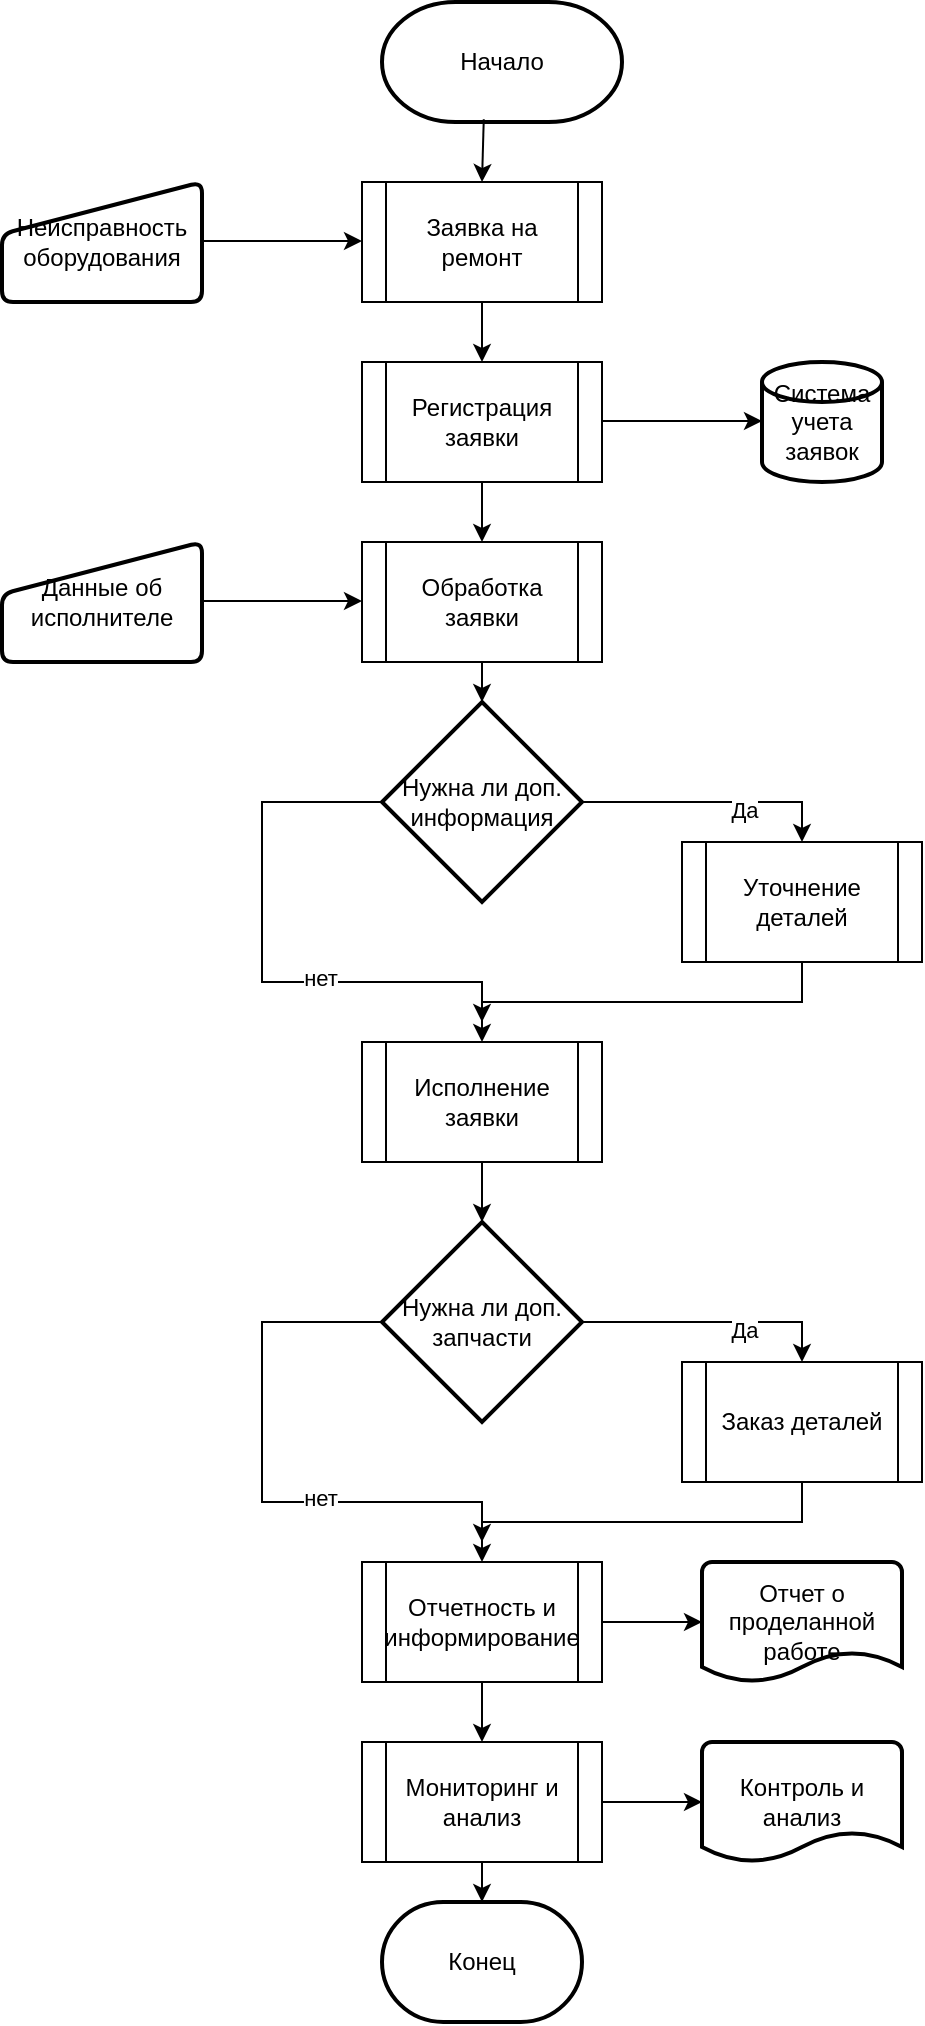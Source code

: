 <mxfile version="24.7.8">
  <diagram name="Страница — 1" id="P5WR6w7aT3Yd_RcJU_hF">
    <mxGraphModel dx="1036" dy="614" grid="1" gridSize="10" guides="1" tooltips="1" connect="1" arrows="1" fold="1" page="1" pageScale="1" pageWidth="827" pageHeight="1169" math="0" shadow="0">
      <root>
        <mxCell id="0" />
        <mxCell id="1" parent="0" />
        <mxCell id="4nF56dzLipQzrhasN0Lw-1" value="Неисправность&lt;div&gt;оборудования&lt;/div&gt;" style="html=1;strokeWidth=2;shape=manualInput;whiteSpace=wrap;rounded=1;size=26;arcSize=11;" vertex="1" parent="1">
          <mxGeometry x="130" y="180" width="100" height="60" as="geometry" />
        </mxCell>
        <mxCell id="4nF56dzLipQzrhasN0Lw-2" value="" style="endArrow=classic;html=1;rounded=0;" edge="1" parent="1">
          <mxGeometry width="50" height="50" relative="1" as="geometry">
            <mxPoint x="230" y="209.5" as="sourcePoint" />
            <mxPoint x="310" y="209.5" as="targetPoint" />
          </mxGeometry>
        </mxCell>
        <mxCell id="4nF56dzLipQzrhasN0Lw-3" value="Заявка на ремонт" style="shape=process;whiteSpace=wrap;html=1;backgroundOutline=1;" vertex="1" parent="1">
          <mxGeometry x="310" y="180" width="120" height="60" as="geometry" />
        </mxCell>
        <mxCell id="4nF56dzLipQzrhasN0Lw-4" value="Регистрация заявки" style="shape=process;whiteSpace=wrap;html=1;backgroundOutline=1;" vertex="1" parent="1">
          <mxGeometry x="310" y="270" width="120" height="60" as="geometry" />
        </mxCell>
        <mxCell id="4nF56dzLipQzrhasN0Lw-6" value="Система учета заявок" style="strokeWidth=2;html=1;shape=mxgraph.flowchart.database;whiteSpace=wrap;" vertex="1" parent="1">
          <mxGeometry x="510" y="270" width="60" height="60" as="geometry" />
        </mxCell>
        <mxCell id="4nF56dzLipQzrhasN0Lw-7" value="" style="endArrow=classic;html=1;rounded=0;" edge="1" parent="1">
          <mxGeometry width="50" height="50" relative="1" as="geometry">
            <mxPoint x="430" y="299.5" as="sourcePoint" />
            <mxPoint x="510" y="299.5" as="targetPoint" />
          </mxGeometry>
        </mxCell>
        <mxCell id="4nF56dzLipQzrhasN0Lw-8" value="Обработка заявки" style="shape=process;whiteSpace=wrap;html=1;backgroundOutline=1;" vertex="1" parent="1">
          <mxGeometry x="310" y="360" width="120" height="60" as="geometry" />
        </mxCell>
        <mxCell id="4nF56dzLipQzrhasN0Lw-10" value="" style="endArrow=classic;html=1;rounded=0;entryX=0.5;entryY=0;entryDx=0;entryDy=0;exitX=0.5;exitY=1;exitDx=0;exitDy=0;" edge="1" parent="1" source="4nF56dzLipQzrhasN0Lw-3" target="4nF56dzLipQzrhasN0Lw-4">
          <mxGeometry width="50" height="50" relative="1" as="geometry">
            <mxPoint x="390" y="240" as="sourcePoint" />
            <mxPoint x="440" y="190" as="targetPoint" />
          </mxGeometry>
        </mxCell>
        <mxCell id="4nF56dzLipQzrhasN0Lw-12" value="" style="endArrow=classic;html=1;rounded=0;exitX=0.5;exitY=1;exitDx=0;exitDy=0;entryX=0.5;entryY=0;entryDx=0;entryDy=0;" edge="1" parent="1" source="4nF56dzLipQzrhasN0Lw-4" target="4nF56dzLipQzrhasN0Lw-8">
          <mxGeometry width="50" height="50" relative="1" as="geometry">
            <mxPoint x="390" y="240" as="sourcePoint" />
            <mxPoint x="440" y="190" as="targetPoint" />
          </mxGeometry>
        </mxCell>
        <mxCell id="4nF56dzLipQzrhasN0Lw-13" value="Данные об исполнителе" style="html=1;strokeWidth=2;shape=manualInput;whiteSpace=wrap;rounded=1;size=26;arcSize=11;" vertex="1" parent="1">
          <mxGeometry x="130" y="360" width="100" height="60" as="geometry" />
        </mxCell>
        <mxCell id="4nF56dzLipQzrhasN0Lw-14" value="" style="endArrow=classic;html=1;rounded=0;" edge="1" parent="1">
          <mxGeometry width="50" height="50" relative="1" as="geometry">
            <mxPoint x="230" y="389.5" as="sourcePoint" />
            <mxPoint x="310" y="389.5" as="targetPoint" />
          </mxGeometry>
        </mxCell>
        <mxCell id="4nF56dzLipQzrhasN0Lw-15" value="Нужна ли доп. информация" style="strokeWidth=2;html=1;shape=mxgraph.flowchart.decision;whiteSpace=wrap;" vertex="1" parent="1">
          <mxGeometry x="320" y="440" width="100" height="100" as="geometry" />
        </mxCell>
        <mxCell id="4nF56dzLipQzrhasN0Lw-16" value="Уточнение деталей" style="shape=process;whiteSpace=wrap;html=1;backgroundOutline=1;" vertex="1" parent="1">
          <mxGeometry x="470" y="510" width="120" height="60" as="geometry" />
        </mxCell>
        <mxCell id="4nF56dzLipQzrhasN0Lw-17" value="" style="endArrow=classic;html=1;rounded=0;exitX=1;exitY=0.5;exitDx=0;exitDy=0;exitPerimeter=0;entryX=0.5;entryY=0;entryDx=0;entryDy=0;" edge="1" parent="1" source="4nF56dzLipQzrhasN0Lw-15" target="4nF56dzLipQzrhasN0Lw-16">
          <mxGeometry width="50" height="50" relative="1" as="geometry">
            <mxPoint x="390" y="350" as="sourcePoint" />
            <mxPoint x="440" y="300" as="targetPoint" />
            <Array as="points">
              <mxPoint x="530" y="490" />
            </Array>
          </mxGeometry>
        </mxCell>
        <mxCell id="4nF56dzLipQzrhasN0Lw-18" value="Да" style="edgeLabel;html=1;align=center;verticalAlign=middle;resizable=0;points=[];" vertex="1" connectable="0" parent="4nF56dzLipQzrhasN0Lw-17">
          <mxGeometry x="0.24" y="-4" relative="1" as="geometry">
            <mxPoint as="offset" />
          </mxGeometry>
        </mxCell>
        <mxCell id="4nF56dzLipQzrhasN0Lw-19" value="" style="endArrow=classic;html=1;rounded=0;exitX=0;exitY=0.5;exitDx=0;exitDy=0;exitPerimeter=0;" edge="1" parent="1" source="4nF56dzLipQzrhasN0Lw-15">
          <mxGeometry width="50" height="50" relative="1" as="geometry">
            <mxPoint x="390" y="550" as="sourcePoint" />
            <mxPoint x="370" y="600" as="targetPoint" />
            <Array as="points">
              <mxPoint x="260" y="490" />
              <mxPoint x="260" y="540" />
              <mxPoint x="260" y="580" />
              <mxPoint x="370" y="580" />
            </Array>
          </mxGeometry>
        </mxCell>
        <mxCell id="4nF56dzLipQzrhasN0Lw-22" value="нет" style="edgeLabel;html=1;align=center;verticalAlign=middle;resizable=0;points=[];" vertex="1" connectable="0" parent="4nF56dzLipQzrhasN0Lw-19">
          <mxGeometry x="0.277" y="2" relative="1" as="geometry">
            <mxPoint as="offset" />
          </mxGeometry>
        </mxCell>
        <mxCell id="4nF56dzLipQzrhasN0Lw-20" value="Исполнение заявки" style="shape=process;whiteSpace=wrap;html=1;backgroundOutline=1;" vertex="1" parent="1">
          <mxGeometry x="310" y="610" width="120" height="60" as="geometry" />
        </mxCell>
        <mxCell id="4nF56dzLipQzrhasN0Lw-21" value="" style="endArrow=classic;html=1;rounded=0;exitX=0.5;exitY=1;exitDx=0;exitDy=0;entryX=0.5;entryY=0;entryDx=0;entryDy=0;" edge="1" parent="1" source="4nF56dzLipQzrhasN0Lw-16" target="4nF56dzLipQzrhasN0Lw-20">
          <mxGeometry width="50" height="50" relative="1" as="geometry">
            <mxPoint x="390" y="550" as="sourcePoint" />
            <mxPoint x="440" y="500" as="targetPoint" />
            <Array as="points">
              <mxPoint x="530" y="590" />
              <mxPoint x="370" y="590" />
            </Array>
          </mxGeometry>
        </mxCell>
        <mxCell id="4nF56dzLipQzrhasN0Lw-23" value="" style="endArrow=classic;html=1;rounded=0;exitX=0.5;exitY=1;exitDx=0;exitDy=0;entryX=0.5;entryY=0;entryDx=0;entryDy=0;entryPerimeter=0;" edge="1" parent="1" source="4nF56dzLipQzrhasN0Lw-8" target="4nF56dzLipQzrhasN0Lw-15">
          <mxGeometry width="50" height="50" relative="1" as="geometry">
            <mxPoint x="390" y="550" as="sourcePoint" />
            <mxPoint x="440" y="500" as="targetPoint" />
          </mxGeometry>
        </mxCell>
        <mxCell id="4nF56dzLipQzrhasN0Lw-28" value="Нужна ли доп. запчасти" style="strokeWidth=2;html=1;shape=mxgraph.flowchart.decision;whiteSpace=wrap;" vertex="1" parent="1">
          <mxGeometry x="320" y="700" width="100" height="100" as="geometry" />
        </mxCell>
        <mxCell id="4nF56dzLipQzrhasN0Lw-29" value="Заказ деталей" style="shape=process;whiteSpace=wrap;html=1;backgroundOutline=1;" vertex="1" parent="1">
          <mxGeometry x="470" y="770" width="120" height="60" as="geometry" />
        </mxCell>
        <mxCell id="4nF56dzLipQzrhasN0Lw-30" value="" style="endArrow=classic;html=1;rounded=0;exitX=1;exitY=0.5;exitDx=0;exitDy=0;exitPerimeter=0;entryX=0.5;entryY=0;entryDx=0;entryDy=0;" edge="1" parent="1" source="4nF56dzLipQzrhasN0Lw-28" target="4nF56dzLipQzrhasN0Lw-29">
          <mxGeometry width="50" height="50" relative="1" as="geometry">
            <mxPoint x="390" y="610" as="sourcePoint" />
            <mxPoint x="440" y="560" as="targetPoint" />
            <Array as="points">
              <mxPoint x="530" y="750" />
            </Array>
          </mxGeometry>
        </mxCell>
        <mxCell id="4nF56dzLipQzrhasN0Lw-31" value="Да" style="edgeLabel;html=1;align=center;verticalAlign=middle;resizable=0;points=[];" vertex="1" connectable="0" parent="4nF56dzLipQzrhasN0Lw-30">
          <mxGeometry x="0.24" y="-4" relative="1" as="geometry">
            <mxPoint as="offset" />
          </mxGeometry>
        </mxCell>
        <mxCell id="4nF56dzLipQzrhasN0Lw-32" value="" style="endArrow=classic;html=1;rounded=0;exitX=0;exitY=0.5;exitDx=0;exitDy=0;exitPerimeter=0;" edge="1" parent="1" source="4nF56dzLipQzrhasN0Lw-28">
          <mxGeometry width="50" height="50" relative="1" as="geometry">
            <mxPoint x="390" y="810" as="sourcePoint" />
            <mxPoint x="370" y="860" as="targetPoint" />
            <Array as="points">
              <mxPoint x="260" y="750" />
              <mxPoint x="260" y="800" />
              <mxPoint x="260" y="840" />
              <mxPoint x="370" y="840" />
            </Array>
          </mxGeometry>
        </mxCell>
        <mxCell id="4nF56dzLipQzrhasN0Lw-33" value="нет" style="edgeLabel;html=1;align=center;verticalAlign=middle;resizable=0;points=[];" vertex="1" connectable="0" parent="4nF56dzLipQzrhasN0Lw-32">
          <mxGeometry x="0.277" y="2" relative="1" as="geometry">
            <mxPoint as="offset" />
          </mxGeometry>
        </mxCell>
        <mxCell id="4nF56dzLipQzrhasN0Lw-34" value="Отчетность и информирование" style="shape=process;whiteSpace=wrap;html=1;backgroundOutline=1;" vertex="1" parent="1">
          <mxGeometry x="310" y="870" width="120" height="60" as="geometry" />
        </mxCell>
        <mxCell id="4nF56dzLipQzrhasN0Lw-35" value="" style="endArrow=classic;html=1;rounded=0;exitX=0.5;exitY=1;exitDx=0;exitDy=0;entryX=0.5;entryY=0;entryDx=0;entryDy=0;" edge="1" parent="1" source="4nF56dzLipQzrhasN0Lw-29" target="4nF56dzLipQzrhasN0Lw-34">
          <mxGeometry width="50" height="50" relative="1" as="geometry">
            <mxPoint x="390" y="810" as="sourcePoint" />
            <mxPoint x="440" y="760" as="targetPoint" />
            <Array as="points">
              <mxPoint x="530" y="850" />
              <mxPoint x="370" y="850" />
            </Array>
          </mxGeometry>
        </mxCell>
        <mxCell id="4nF56dzLipQzrhasN0Lw-36" value="Отчет о проделанной работе" style="strokeWidth=2;html=1;shape=mxgraph.flowchart.document2;whiteSpace=wrap;size=0.25;" vertex="1" parent="1">
          <mxGeometry x="480" y="870" width="100" height="60" as="geometry" />
        </mxCell>
        <mxCell id="4nF56dzLipQzrhasN0Lw-37" value="" style="endArrow=classic;html=1;rounded=0;exitX=1;exitY=0.5;exitDx=0;exitDy=0;entryX=0;entryY=0.5;entryDx=0;entryDy=0;entryPerimeter=0;" edge="1" parent="1" source="4nF56dzLipQzrhasN0Lw-34" target="4nF56dzLipQzrhasN0Lw-36">
          <mxGeometry width="50" height="50" relative="1" as="geometry">
            <mxPoint x="430" y="940" as="sourcePoint" />
            <mxPoint x="480" y="890" as="targetPoint" />
          </mxGeometry>
        </mxCell>
        <mxCell id="4nF56dzLipQzrhasN0Lw-38" value="" style="endArrow=classic;html=1;rounded=0;entryX=0.5;entryY=0;entryDx=0;entryDy=0;entryPerimeter=0;exitX=0.5;exitY=1;exitDx=0;exitDy=0;" edge="1" parent="1" source="4nF56dzLipQzrhasN0Lw-20" target="4nF56dzLipQzrhasN0Lw-28">
          <mxGeometry width="50" height="50" relative="1" as="geometry">
            <mxPoint x="390" y="650" as="sourcePoint" />
            <mxPoint x="440" y="600" as="targetPoint" />
          </mxGeometry>
        </mxCell>
        <mxCell id="4nF56dzLipQzrhasN0Lw-39" value="Мониторинг и анализ" style="shape=process;whiteSpace=wrap;html=1;backgroundOutline=1;" vertex="1" parent="1">
          <mxGeometry x="310" y="960" width="120" height="60" as="geometry" />
        </mxCell>
        <mxCell id="4nF56dzLipQzrhasN0Lw-42" value="Контроль и анализ" style="strokeWidth=2;html=1;shape=mxgraph.flowchart.document2;whiteSpace=wrap;size=0.25;" vertex="1" parent="1">
          <mxGeometry x="480" y="960" width="100" height="60" as="geometry" />
        </mxCell>
        <mxCell id="4nF56dzLipQzrhasN0Lw-43" value="" style="endArrow=classic;html=1;rounded=0;exitX=1;exitY=0.5;exitDx=0;exitDy=0;entryX=0;entryY=0.5;entryDx=0;entryDy=0;entryPerimeter=0;" edge="1" parent="1" source="4nF56dzLipQzrhasN0Lw-39" target="4nF56dzLipQzrhasN0Lw-42">
          <mxGeometry width="50" height="50" relative="1" as="geometry">
            <mxPoint x="390" y="950" as="sourcePoint" />
            <mxPoint x="440" y="900" as="targetPoint" />
          </mxGeometry>
        </mxCell>
        <mxCell id="4nF56dzLipQzrhasN0Lw-44" value="" style="endArrow=classic;html=1;rounded=0;exitX=0.5;exitY=1;exitDx=0;exitDy=0;entryX=0.5;entryY=0;entryDx=0;entryDy=0;" edge="1" parent="1" source="4nF56dzLipQzrhasN0Lw-34" target="4nF56dzLipQzrhasN0Lw-39">
          <mxGeometry width="50" height="50" relative="1" as="geometry">
            <mxPoint x="350" y="980" as="sourcePoint" />
            <mxPoint x="420" y="950" as="targetPoint" />
          </mxGeometry>
        </mxCell>
        <mxCell id="4nF56dzLipQzrhasN0Lw-45" value="Начало" style="strokeWidth=2;html=1;shape=mxgraph.flowchart.terminator;whiteSpace=wrap;" vertex="1" parent="1">
          <mxGeometry x="320" y="90" width="120" height="60" as="geometry" />
        </mxCell>
        <mxCell id="4nF56dzLipQzrhasN0Lw-46" value="" style="endArrow=classic;html=1;rounded=0;exitX=0.424;exitY=0.977;exitDx=0;exitDy=0;exitPerimeter=0;entryX=0.5;entryY=0;entryDx=0;entryDy=0;" edge="1" parent="1" source="4nF56dzLipQzrhasN0Lw-45" target="4nF56dzLipQzrhasN0Lw-3">
          <mxGeometry width="50" height="50" relative="1" as="geometry">
            <mxPoint x="390" y="250" as="sourcePoint" />
            <mxPoint x="440" y="200" as="targetPoint" />
          </mxGeometry>
        </mxCell>
        <mxCell id="4nF56dzLipQzrhasN0Lw-49" value="Конец" style="strokeWidth=2;html=1;shape=mxgraph.flowchart.terminator;whiteSpace=wrap;" vertex="1" parent="1">
          <mxGeometry x="320" y="1040" width="100" height="60" as="geometry" />
        </mxCell>
        <mxCell id="4nF56dzLipQzrhasN0Lw-50" value="" style="endArrow=classic;html=1;rounded=0;exitX=0.5;exitY=1;exitDx=0;exitDy=0;entryX=0.5;entryY=0;entryDx=0;entryDy=0;entryPerimeter=0;" edge="1" parent="1" source="4nF56dzLipQzrhasN0Lw-39" target="4nF56dzLipQzrhasN0Lw-49">
          <mxGeometry width="50" height="50" relative="1" as="geometry">
            <mxPoint x="390" y="1140" as="sourcePoint" />
            <mxPoint x="440" y="1090" as="targetPoint" />
          </mxGeometry>
        </mxCell>
      </root>
    </mxGraphModel>
  </diagram>
</mxfile>
